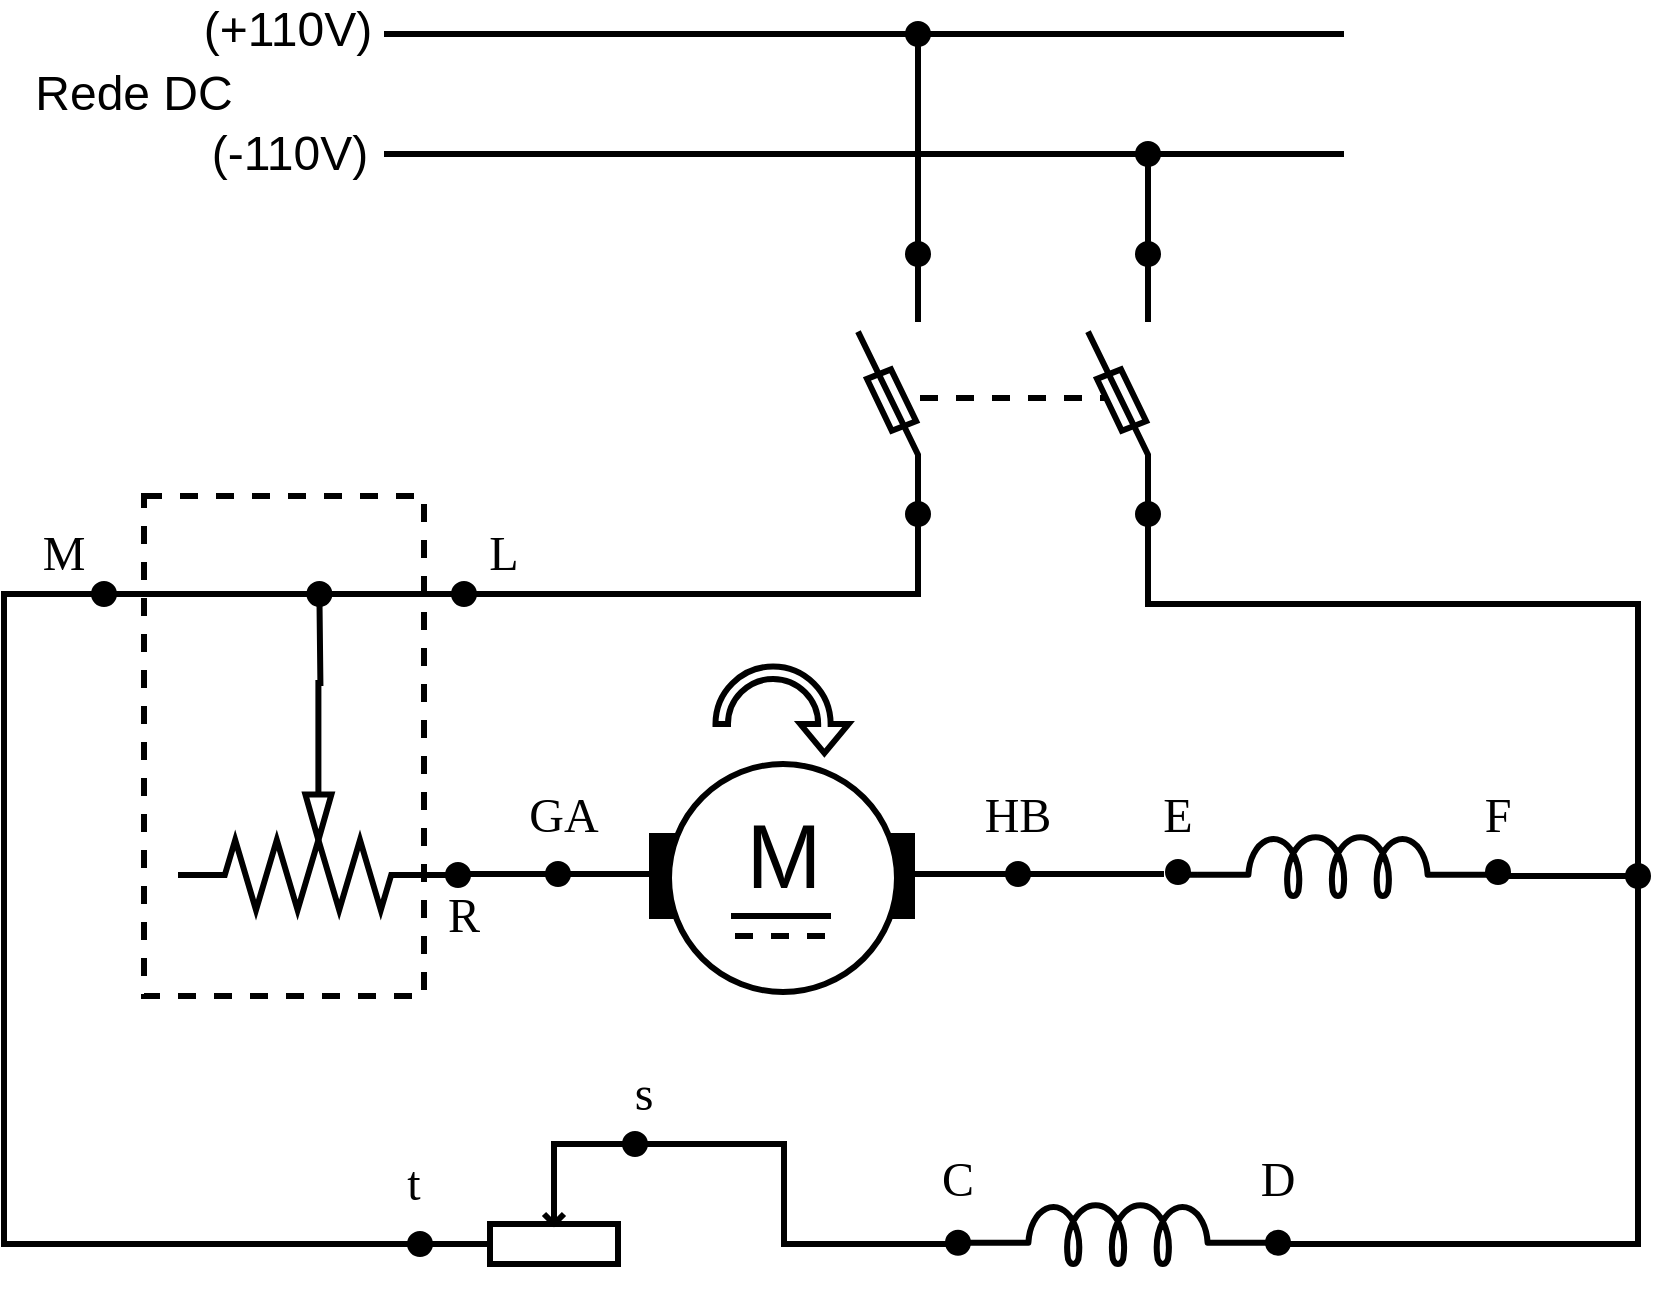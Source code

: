 <mxfile version="14.5.1" type="device"><diagram id="ARu9za_8Kzt5DuU-pQp1" name="Page-1"><mxGraphModel dx="768" dy="457" grid="1" gridSize="10" guides="1" tooltips="1" connect="1" arrows="1" fold="1" page="1" pageScale="1" pageWidth="827" pageHeight="1169" math="0" shadow="0"><root><mxCell id="0"/><mxCell id="1" parent="0"/><mxCell id="EwHTVLRrVT_rf0cmMfTu-69" value="" style="endArrow=none;dashed=1;html=1;strokeWidth=3;" parent="1" edge="1"><mxGeometry width="50" height="50" relative="1" as="geometry"><mxPoint x="450" y="262" as="sourcePoint"/><mxPoint x="570" y="262" as="targetPoint"/></mxGeometry></mxCell><mxCell id="EwHTVLRrVT_rf0cmMfTu-48" value="" style="rounded=0;whiteSpace=wrap;html=1;strokeColor=#000000;strokeWidth=3;fillColor=#FFFFFF;dashed=1;" parent="1" vertex="1"><mxGeometry x="80" y="311" width="140" height="250" as="geometry"/></mxCell><mxCell id="EwHTVLRrVT_rf0cmMfTu-8" style="edgeStyle=orthogonalEdgeStyle;rounded=0;orthogonalLoop=1;jettySize=auto;html=1;exitX=0;exitY=0.645;exitDx=0;exitDy=0;exitPerimeter=0;endArrow=oval;endFill=1;endSize=10;strokeWidth=3;" parent="1" source="EwHTVLRrVT_rf0cmMfTu-1" edge="1"><mxGeometry relative="1" as="geometry"><mxPoint x="487" y="684" as="targetPoint"/></mxGeometry></mxCell><mxCell id="EwHTVLRrVT_rf0cmMfTu-10" style="edgeStyle=orthogonalEdgeStyle;rounded=0;orthogonalLoop=1;jettySize=auto;html=1;exitX=1;exitY=0.645;exitDx=0;exitDy=0;exitPerimeter=0;endArrow=oval;endFill=1;endSize=10;strokeWidth=3;" parent="1" source="EwHTVLRrVT_rf0cmMfTu-1" edge="1"><mxGeometry relative="1" as="geometry"><mxPoint x="647" y="684" as="targetPoint"/></mxGeometry></mxCell><mxCell id="EwHTVLRrVT_rf0cmMfTu-1" value="" style="pointerEvents=1;verticalLabelPosition=bottom;shadow=0;dashed=0;align=center;html=1;verticalAlign=top;shape=mxgraph.electrical.inductors.inductor_5;strokeWidth=3;" parent="1" vertex="1"><mxGeometry x="497" y="665" width="140" height="30" as="geometry"/></mxCell><mxCell id="EwHTVLRrVT_rf0cmMfTu-6" style="edgeStyle=orthogonalEdgeStyle;rounded=0;orthogonalLoop=1;jettySize=auto;html=1;exitX=0.5;exitY=1;exitDx=0;exitDy=0;exitPerimeter=0;endArrow=oval;endFill=1;strokeWidth=3;endSize=10;" parent="1" source="EwHTVLRrVT_rf0cmMfTu-2" edge="1"><mxGeometry relative="1" as="geometry"><mxPoint x="325" y="635" as="targetPoint"/></mxGeometry></mxCell><mxCell id="EwHTVLRrVT_rf0cmMfTu-45" style="edgeStyle=orthogonalEdgeStyle;rounded=0;orthogonalLoop=1;jettySize=auto;html=1;exitX=1;exitY=0.25;exitDx=0;exitDy=0;exitPerimeter=0;startArrow=none;startFill=0;startSize=10;endArrow=oval;endFill=1;endSize=10;strokeWidth=3;" parent="1" source="EwHTVLRrVT_rf0cmMfTu-2" edge="1"><mxGeometry relative="1" as="geometry"><mxPoint x="218" y="685.529" as="targetPoint"/></mxGeometry></mxCell><mxCell id="EwHTVLRrVT_rf0cmMfTu-2" value="" style="pointerEvents=1;verticalLabelPosition=bottom;shadow=0;dashed=0;align=center;html=1;verticalAlign=top;shape=mxgraph.electrical.resistors.potentiometer_1;strokeWidth=3;rotation=-180;" parent="1" vertex="1"><mxGeometry x="235" y="655" width="100" height="40" as="geometry"/></mxCell><mxCell id="EwHTVLRrVT_rf0cmMfTu-5" value="" style="rounded=0;whiteSpace=wrap;html=1;strokeWidth=3;strokeColor=#FFFFFF;" parent="1" vertex="1"><mxGeometry x="320" y="655" width="20" height="60" as="geometry"/></mxCell><mxCell id="EwHTVLRrVT_rf0cmMfTu-9" value="" style="endArrow=none;html=1;strokeWidth=3;rounded=0;" parent="1" edge="1"><mxGeometry width="50" height="50" relative="1" as="geometry"><mxPoint x="320" y="635" as="sourcePoint"/><mxPoint x="482" y="685" as="targetPoint"/><Array as="points"><mxPoint x="400" y="635"/><mxPoint x="400" y="685"/></Array></mxGeometry></mxCell><mxCell id="EwHTVLRrVT_rf0cmMfTu-14" style="edgeStyle=orthogonalEdgeStyle;rounded=0;orthogonalLoop=1;jettySize=auto;html=1;exitX=1;exitY=0.645;exitDx=0;exitDy=0;exitPerimeter=0;endArrow=oval;endFill=1;endSize=10;strokeWidth=3;" parent="1" source="EwHTVLRrVT_rf0cmMfTu-11" edge="1"><mxGeometry relative="1" as="geometry"><mxPoint x="757" y="499" as="targetPoint"/></mxGeometry></mxCell><mxCell id="EwHTVLRrVT_rf0cmMfTu-15" style="edgeStyle=orthogonalEdgeStyle;rounded=0;orthogonalLoop=1;jettySize=auto;html=1;exitX=0;exitY=0.645;exitDx=0;exitDy=0;exitPerimeter=0;endArrow=oval;endFill=1;endSize=10;strokeWidth=3;" parent="1" source="EwHTVLRrVT_rf0cmMfTu-11" edge="1"><mxGeometry relative="1" as="geometry"><mxPoint x="597" y="499" as="targetPoint"/></mxGeometry></mxCell><mxCell id="EwHTVLRrVT_rf0cmMfTu-11" value="" style="pointerEvents=1;verticalLabelPosition=bottom;shadow=0;dashed=0;align=center;html=1;verticalAlign=top;shape=mxgraph.electrical.inductors.inductor_5;strokeWidth=3;" parent="1" vertex="1"><mxGeometry x="607" y="481" width="140" height="30" as="geometry"/></mxCell><mxCell id="EwHTVLRrVT_rf0cmMfTu-21" value="" style="endArrow=oval;html=1;strokeWidth=3;rounded=0;entryX=0;entryY=1;entryDx=0;entryDy=0;entryPerimeter=0;endFill=1;endSize=10;" parent="1" target="EwHTVLRrVT_rf0cmMfTu-25" edge="1"><mxGeometry width="50" height="50" relative="1" as="geometry"><mxPoint x="647" y="685" as="sourcePoint"/><mxPoint x="627" y="365" as="targetPoint"/><Array as="points"><mxPoint x="827" y="685"/><mxPoint x="827" y="365"/><mxPoint x="582" y="365"/></Array></mxGeometry></mxCell><mxCell id="EwHTVLRrVT_rf0cmMfTu-22" value="" style="pointerEvents=1;verticalLabelPosition=bottom;shadow=0;dashed=0;align=center;html=1;verticalAlign=top;shape=mxgraph.electrical.miscellaneous.fuse_2;strokeColor=#FFFFFF;strokeWidth=3;" parent="1" vertex="1"><mxGeometry x="467" y="205" width="100" height="20" as="geometry"/></mxCell><mxCell id="EwHTVLRrVT_rf0cmMfTu-71" style="edgeStyle=orthogonalEdgeStyle;rounded=0;orthogonalLoop=1;jettySize=auto;html=1;exitX=1;exitY=1;exitDx=0;exitDy=0;exitPerimeter=0;startArrow=none;startFill=0;startSize=6;endArrow=oval;endFill=1;endSize=10;strokeWidth=3;" parent="1" source="EwHTVLRrVT_rf0cmMfTu-24" edge="1"><mxGeometry relative="1" as="geometry"><mxPoint x="467" y="190" as="targetPoint"/></mxGeometry></mxCell><mxCell id="EwHTVLRrVT_rf0cmMfTu-24" value="" style="pointerEvents=1;verticalLabelPosition=bottom;shadow=0;dashed=0;align=center;html=1;verticalAlign=top;shape=mxgraph.electrical.electro-mechanical.fuse;strokeWidth=3;fillColor=#FFFFFF;direction=north;" parent="1" vertex="1"><mxGeometry x="437" y="200" width="30" height="120" as="geometry"/></mxCell><mxCell id="EwHTVLRrVT_rf0cmMfTu-70" style="edgeStyle=orthogonalEdgeStyle;rounded=0;orthogonalLoop=1;jettySize=auto;html=1;exitX=1;exitY=1;exitDx=0;exitDy=0;exitPerimeter=0;startArrow=none;startFill=0;startSize=6;endArrow=oval;endFill=1;endSize=10;strokeWidth=3;" parent="1" source="EwHTVLRrVT_rf0cmMfTu-25" edge="1"><mxGeometry relative="1" as="geometry"><mxPoint x="582" y="190" as="targetPoint"/></mxGeometry></mxCell><mxCell id="EwHTVLRrVT_rf0cmMfTu-25" value="" style="pointerEvents=1;verticalLabelPosition=bottom;shadow=0;dashed=0;align=center;html=1;verticalAlign=top;shape=mxgraph.electrical.electro-mechanical.fuse;strokeWidth=3;fillColor=#FFFFFF;direction=north;" parent="1" vertex="1"><mxGeometry x="552" y="200" width="30" height="120" as="geometry"/></mxCell><mxCell id="EwHTVLRrVT_rf0cmMfTu-26" value="" style="endArrow=oval;html=1;strokeWidth=3;endFill=1;endSize=10;" parent="1" edge="1"><mxGeometry width="50" height="50" relative="1" as="geometry"><mxPoint x="757" y="501" as="sourcePoint"/><mxPoint x="827" y="501" as="targetPoint"/></mxGeometry></mxCell><mxCell id="EwHTVLRrVT_rf0cmMfTu-34" value="" style="group" parent="1" vertex="1" connectable="0"><mxGeometry x="287" y="445" width="230" height="114" as="geometry"/></mxCell><mxCell id="EwHTVLRrVT_rf0cmMfTu-33" value="" style="endArrow=oval;startArrow=oval;html=1;strokeWidth=3;startFill=1;endFill=1;endSize=10;startSize=10;" parent="EwHTVLRrVT_rf0cmMfTu-34" edge="1"><mxGeometry width="50" height="50" relative="1" as="geometry"><mxPoint y="55" as="sourcePoint"/><mxPoint x="230" y="55" as="targetPoint"/></mxGeometry></mxCell><mxCell id="EwHTVLRrVT_rf0cmMfTu-27" value="" style="rounded=0;whiteSpace=wrap;html=1;strokeColor=#000000;strokeWidth=3;fillColor=#000000;" parent="EwHTVLRrVT_rf0cmMfTu-34" vertex="1"><mxGeometry x="47" y="36" width="130" height="40" as="geometry"/></mxCell><mxCell id="EwHTVLRrVT_rf0cmMfTu-28" value="" style="ellipse;whiteSpace=wrap;html=1;aspect=fixed;strokeColor=#000000;strokeWidth=3;fillColor=#FFFFFF;" parent="EwHTVLRrVT_rf0cmMfTu-34" vertex="1"><mxGeometry x="55.5" width="114" height="114" as="geometry"/></mxCell><mxCell id="EwHTVLRrVT_rf0cmMfTu-29" value="&lt;font style=&quot;font-size: 45px&quot;&gt;M&lt;/font&gt;" style="text;html=1;strokeColor=none;fillColor=none;align=center;verticalAlign=middle;whiteSpace=wrap;rounded=0;" parent="EwHTVLRrVT_rf0cmMfTu-34" vertex="1"><mxGeometry x="92.5" y="36" width="40" height="20" as="geometry"/></mxCell><mxCell id="EwHTVLRrVT_rf0cmMfTu-32" value="" style="group" parent="EwHTVLRrVT_rf0cmMfTu-34" vertex="1" connectable="0"><mxGeometry x="86.5" y="76" width="52" height="10" as="geometry"/></mxCell><mxCell id="EwHTVLRrVT_rf0cmMfTu-30" value="" style="endArrow=none;dashed=1;html=1;strokeWidth=3;" parent="EwHTVLRrVT_rf0cmMfTu-32" edge="1"><mxGeometry width="50" height="50" relative="1" as="geometry"><mxPoint x="2" y="10" as="sourcePoint"/><mxPoint x="52" y="10" as="targetPoint"/></mxGeometry></mxCell><mxCell id="EwHTVLRrVT_rf0cmMfTu-31" value="" style="endArrow=none;html=1;strokeWidth=3;" parent="EwHTVLRrVT_rf0cmMfTu-32" edge="1"><mxGeometry width="50" height="50" relative="1" as="geometry"><mxPoint as="sourcePoint"/><mxPoint x="50" as="targetPoint"/></mxGeometry></mxCell><mxCell id="EwHTVLRrVT_rf0cmMfTu-58" value="&lt;font style=&quot;font-size: 24px&quot; face=&quot;Verdana&quot;&gt;GA&lt;/font&gt;" style="text;html=1;strokeColor=none;fillColor=none;align=center;verticalAlign=middle;whiteSpace=wrap;rounded=0;dashed=1;" parent="EwHTVLRrVT_rf0cmMfTu-34" vertex="1"><mxGeometry x="-17" y="16" width="40" height="20" as="geometry"/></mxCell><mxCell id="EwHTVLRrVT_rf0cmMfTu-59" value="&lt;font style=&quot;font-size: 24px&quot; face=&quot;Verdana&quot;&gt;HB&lt;/font&gt;" style="text;html=1;strokeColor=none;fillColor=none;align=center;verticalAlign=middle;whiteSpace=wrap;rounded=0;dashed=1;" parent="EwHTVLRrVT_rf0cmMfTu-34" vertex="1"><mxGeometry x="210" y="16" width="40" height="20" as="geometry"/></mxCell><mxCell id="EwHTVLRrVT_rf0cmMfTu-35" value="" style="endArrow=none;html=1;strokeWidth=3;" parent="1" edge="1"><mxGeometry width="50" height="50" relative="1" as="geometry"><mxPoint x="520" y="500" as="sourcePoint"/><mxPoint x="590" y="500" as="targetPoint"/></mxGeometry></mxCell><mxCell id="EwHTVLRrVT_rf0cmMfTu-43" style="edgeStyle=orthogonalEdgeStyle;rounded=0;orthogonalLoop=1;jettySize=auto;html=1;exitX=0;exitY=0.25;exitDx=0;exitDy=0;exitPerimeter=0;startArrow=none;startFill=0;startSize=10;endArrow=oval;endFill=1;endSize=10;strokeWidth=3;" parent="1" source="EwHTVLRrVT_rf0cmMfTu-40" edge="1"><mxGeometry relative="1" as="geometry"><mxPoint x="237" y="500.294" as="targetPoint"/></mxGeometry></mxCell><mxCell id="EwHTVLRrVT_rf0cmMfTu-44" style="edgeStyle=orthogonalEdgeStyle;rounded=0;orthogonalLoop=1;jettySize=auto;html=1;exitX=0.46;exitY=1;exitDx=0;exitDy=0;exitPerimeter=0;startArrow=none;startFill=0;startSize=10;endArrow=oval;endFill=1;endSize=10;strokeWidth=3;" parent="1" source="EwHTVLRrVT_rf0cmMfTu-40" edge="1"><mxGeometry relative="1" as="geometry"><mxPoint x="167.706" y="360" as="targetPoint"/></mxGeometry></mxCell><mxCell id="EwHTVLRrVT_rf0cmMfTu-40" value="" style="pointerEvents=1;verticalLabelPosition=bottom;shadow=0;dashed=0;align=center;html=1;verticalAlign=top;shape=mxgraph.electrical.resistors.resistor,_adjustable_contact;strokeColor=#000000;strokeWidth=3;fillColor=#FFFFFF;rotation=-180;" parent="1" vertex="1"><mxGeometry x="97" y="448" width="130" height="70" as="geometry"/></mxCell><mxCell id="EwHTVLRrVT_rf0cmMfTu-46" value="" style="endArrow=none;html=1;strokeWidth=3;rounded=0;" parent="1" edge="1"><mxGeometry width="50" height="50" relative="1" as="geometry"><mxPoint x="60" y="360" as="sourcePoint"/><mxPoint x="220" y="685" as="targetPoint"/><Array as="points"><mxPoint x="10" y="360"/><mxPoint x="10" y="685"/></Array></mxGeometry></mxCell><mxCell id="EwHTVLRrVT_rf0cmMfTu-49" value="" style="endArrow=oval;html=1;strokeWidth=3;entryX=0;entryY=1;entryDx=0;entryDy=0;entryPerimeter=0;rounded=0;endFill=1;endSize=10;startArrow=oval;startFill=1;startSize=10;" parent="1" target="EwHTVLRrVT_rf0cmMfTu-24" edge="1"><mxGeometry width="50" height="50" relative="1" as="geometry"><mxPoint x="240" y="360" as="sourcePoint"/><mxPoint x="390" y="400" as="targetPoint"/><Array as="points"><mxPoint x="467" y="360"/></Array></mxGeometry></mxCell><mxCell id="EwHTVLRrVT_rf0cmMfTu-50" value="" style="endArrow=none;html=1;strokeWidth=3;" parent="1" edge="1"><mxGeometry width="50" height="50" relative="1" as="geometry"><mxPoint x="240" y="500" as="sourcePoint"/><mxPoint x="290" y="500" as="targetPoint"/></mxGeometry></mxCell><mxCell id="EwHTVLRrVT_rf0cmMfTu-51" value="" style="endArrow=none;html=1;strokeWidth=3;startArrow=oval;startFill=1;endSize=6;startSize=10;" parent="1" edge="1"><mxGeometry width="50" height="50" relative="1" as="geometry"><mxPoint x="60" y="360" as="sourcePoint"/><mxPoint x="240" y="360" as="targetPoint"/></mxGeometry></mxCell><mxCell id="EwHTVLRrVT_rf0cmMfTu-52" value="&lt;font style=&quot;font-size: 24px&quot; face=&quot;Verdana&quot;&gt;t&lt;/font&gt;" style="text;html=1;strokeColor=none;fillColor=none;align=center;verticalAlign=middle;whiteSpace=wrap;rounded=0;dashed=1;" parent="1" vertex="1"><mxGeometry x="195" y="645" width="40" height="20" as="geometry"/></mxCell><mxCell id="EwHTVLRrVT_rf0cmMfTu-54" value="&lt;font style=&quot;font-size: 24px&quot; face=&quot;Verdana&quot;&gt;s&lt;/font&gt;" style="text;html=1;strokeColor=none;fillColor=none;align=center;verticalAlign=middle;whiteSpace=wrap;rounded=0;dashed=1;" parent="1" vertex="1"><mxGeometry x="310" y="600" width="40" height="20" as="geometry"/></mxCell><mxCell id="EwHTVLRrVT_rf0cmMfTu-55" value="&lt;font style=&quot;font-size: 24px&quot; face=&quot;Verdana&quot;&gt;C&lt;/font&gt;" style="text;html=1;strokeColor=none;fillColor=none;align=center;verticalAlign=middle;whiteSpace=wrap;rounded=0;dashed=1;" parent="1" vertex="1"><mxGeometry x="467" y="643" width="40" height="20" as="geometry"/></mxCell><mxCell id="EwHTVLRrVT_rf0cmMfTu-57" value="&lt;font style=&quot;font-size: 24px&quot; face=&quot;Verdana&quot;&gt;D&lt;/font&gt;" style="text;html=1;strokeColor=none;fillColor=none;align=center;verticalAlign=middle;whiteSpace=wrap;rounded=0;dashed=1;" parent="1" vertex="1"><mxGeometry x="627" y="643" width="40" height="20" as="geometry"/></mxCell><mxCell id="EwHTVLRrVT_rf0cmMfTu-60" value="" style="html=1;shadow=0;dashed=0;align=center;verticalAlign=middle;shape=mxgraph.arrows2.uTurnArrow;dy=3.12;arrowHead=24.1;dx2=14.49;strokeColor=#000000;strokeWidth=3;fillColor=#FFFFFF;rotation=90;" parent="1" vertex="1"><mxGeometry x="392" y="370" width="14" height="66.5" as="geometry"/></mxCell><mxCell id="EwHTVLRrVT_rf0cmMfTu-62" value="&lt;font style=&quot;font-size: 24px&quot; face=&quot;Verdana&quot;&gt;E&lt;/font&gt;" style="text;html=1;strokeColor=none;fillColor=none;align=center;verticalAlign=middle;whiteSpace=wrap;rounded=0;dashed=1;" parent="1" vertex="1"><mxGeometry x="577" y="461" width="40" height="20" as="geometry"/></mxCell><mxCell id="EwHTVLRrVT_rf0cmMfTu-63" value="&lt;font style=&quot;font-size: 24px&quot; face=&quot;Verdana&quot;&gt;F&lt;/font&gt;" style="text;html=1;strokeColor=none;fillColor=none;align=center;verticalAlign=middle;whiteSpace=wrap;rounded=0;dashed=1;" parent="1" vertex="1"><mxGeometry x="737" y="461" width="40" height="20" as="geometry"/></mxCell><mxCell id="EwHTVLRrVT_rf0cmMfTu-64" value="&lt;font style=&quot;font-size: 24px&quot; face=&quot;Verdana&quot;&gt;R&lt;/font&gt;" style="text;html=1;strokeColor=none;fillColor=none;align=center;verticalAlign=middle;whiteSpace=wrap;rounded=0;dashed=1;" parent="1" vertex="1"><mxGeometry x="220" y="511" width="40" height="20" as="geometry"/></mxCell><mxCell id="EwHTVLRrVT_rf0cmMfTu-65" value="&lt;font style=&quot;font-size: 24px&quot; face=&quot;Verdana&quot;&gt;L&lt;/font&gt;" style="text;html=1;strokeColor=none;fillColor=none;align=center;verticalAlign=middle;whiteSpace=wrap;rounded=0;dashed=1;" parent="1" vertex="1"><mxGeometry x="240" y="330" width="40" height="20" as="geometry"/></mxCell><mxCell id="EwHTVLRrVT_rf0cmMfTu-67" value="&lt;font style=&quot;font-size: 24px&quot; face=&quot;Verdana&quot;&gt;M&lt;/font&gt;" style="text;html=1;strokeColor=none;fillColor=none;align=center;verticalAlign=middle;whiteSpace=wrap;rounded=0;dashed=1;" parent="1" vertex="1"><mxGeometry x="20" y="330" width="40" height="20" as="geometry"/></mxCell><mxCell id="EwHTVLRrVT_rf0cmMfTu-72" value="" style="endArrow=none;html=1;strokeWidth=3;" parent="1" edge="1"><mxGeometry width="50" height="50" relative="1" as="geometry"><mxPoint x="200" y="80" as="sourcePoint"/><mxPoint x="680" y="80" as="targetPoint"/></mxGeometry></mxCell><mxCell id="EwHTVLRrVT_rf0cmMfTu-73" value="" style="endArrow=none;html=1;strokeWidth=3;" parent="1" edge="1"><mxGeometry width="50" height="50" relative="1" as="geometry"><mxPoint x="200" y="140" as="sourcePoint"/><mxPoint x="680" y="140" as="targetPoint"/></mxGeometry></mxCell><mxCell id="EwHTVLRrVT_rf0cmMfTu-74" value="" style="endArrow=oval;html=1;strokeWidth=3;endFill=1;endSize=10;" parent="1" edge="1"><mxGeometry width="50" height="50" relative="1" as="geometry"><mxPoint x="467" y="190" as="sourcePoint"/><mxPoint x="467" y="80" as="targetPoint"/></mxGeometry></mxCell><mxCell id="EwHTVLRrVT_rf0cmMfTu-75" value="" style="endArrow=oval;html=1;strokeWidth=3;endFill=1;endSize=10;" parent="1" edge="1"><mxGeometry width="50" height="50" relative="1" as="geometry"><mxPoint x="582" y="190" as="sourcePoint"/><mxPoint x="582" y="140.0" as="targetPoint"/></mxGeometry></mxCell><mxCell id="EwHTVLRrVT_rf0cmMfTu-76" value="&lt;div style=&quot;font-size: 24px&quot;&gt;&lt;font style=&quot;font-size: 24px&quot;&gt;Rede DC&lt;br&gt;&lt;/font&gt;&lt;/div&gt;" style="text;html=1;strokeColor=none;fillColor=none;align=center;verticalAlign=middle;whiteSpace=wrap;rounded=0;dashed=1;" parent="1" vertex="1"><mxGeometry x="10" y="100" width="130" height="20" as="geometry"/></mxCell><mxCell id="EwHTVLRrVT_rf0cmMfTu-78" value="&lt;font style=&quot;font-size: 24px&quot;&gt;(+110V)&lt;/font&gt;" style="text;html=1;strokeColor=none;fillColor=none;align=center;verticalAlign=middle;whiteSpace=wrap;rounded=0;dashed=1;" parent="1" vertex="1"><mxGeometry x="132" y="68" width="40" height="20" as="geometry"/></mxCell><mxCell id="EwHTVLRrVT_rf0cmMfTu-79" value="&lt;font style=&quot;font-size: 24px&quot;&gt;(-110V)&lt;/font&gt;" style="text;html=1;strokeColor=none;fillColor=none;align=center;verticalAlign=middle;whiteSpace=wrap;rounded=0;dashed=1;" parent="1" vertex="1"><mxGeometry x="133" y="130" width="40" height="20" as="geometry"/></mxCell></root></mxGraphModel></diagram></mxfile>